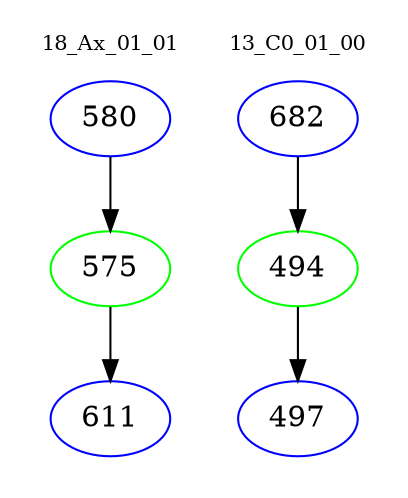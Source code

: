 digraph{
subgraph cluster_0 {
color = white
label = "18_Ax_01_01";
fontsize=10;
T0_580 [label="580", color="blue"]
T0_580 -> T0_575 [color="black"]
T0_575 [label="575", color="green"]
T0_575 -> T0_611 [color="black"]
T0_611 [label="611", color="blue"]
}
subgraph cluster_1 {
color = white
label = "13_C0_01_00";
fontsize=10;
T1_682 [label="682", color="blue"]
T1_682 -> T1_494 [color="black"]
T1_494 [label="494", color="green"]
T1_494 -> T1_497 [color="black"]
T1_497 [label="497", color="blue"]
}
}
